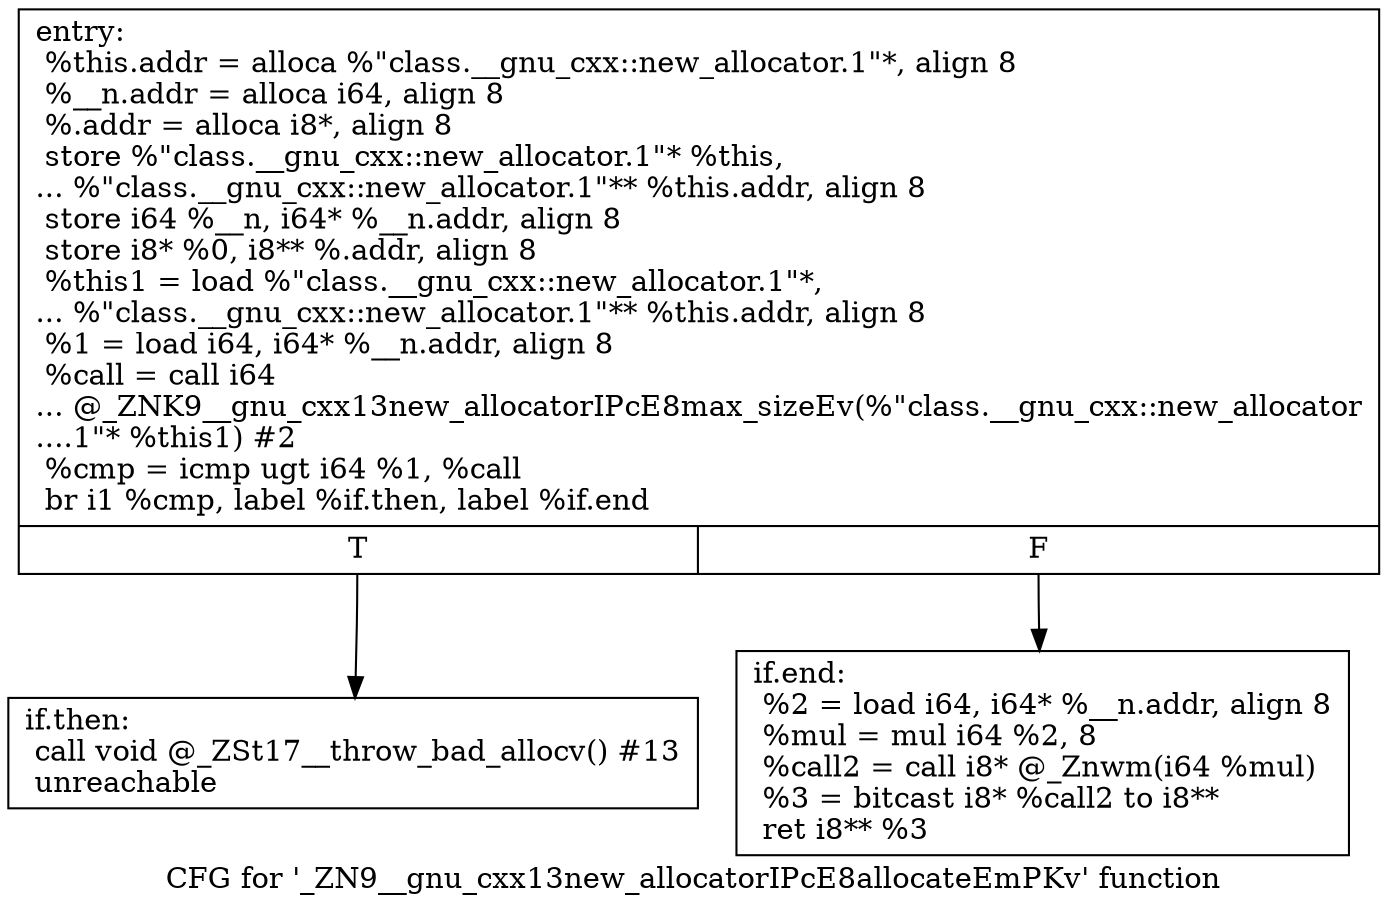 digraph "CFG for '_ZN9__gnu_cxx13new_allocatorIPcE8allocateEmPKv' function" {
	label="CFG for '_ZN9__gnu_cxx13new_allocatorIPcE8allocateEmPKv' function";

	Node0x6b5aa40 [shape=record,label="{entry:\l  %this.addr = alloca %\"class.__gnu_cxx::new_allocator.1\"*, align 8\l  %__n.addr = alloca i64, align 8\l  %.addr = alloca i8*, align 8\l  store %\"class.__gnu_cxx::new_allocator.1\"* %this,\l... %\"class.__gnu_cxx::new_allocator.1\"** %this.addr, align 8\l  store i64 %__n, i64* %__n.addr, align 8\l  store i8* %0, i8** %.addr, align 8\l  %this1 = load %\"class.__gnu_cxx::new_allocator.1\"*,\l... %\"class.__gnu_cxx::new_allocator.1\"** %this.addr, align 8\l  %1 = load i64, i64* %__n.addr, align 8\l  %call = call i64\l... @_ZNK9__gnu_cxx13new_allocatorIPcE8max_sizeEv(%\"class.__gnu_cxx::new_allocator\l....1\"* %this1) #2\l  %cmp = icmp ugt i64 %1, %call\l  br i1 %cmp, label %if.then, label %if.end\l|{<s0>T|<s1>F}}"];
	Node0x6b5aa40:s0 -> Node0x6b5b100;
	Node0x6b5aa40:s1 -> Node0x6b5b1d0;
	Node0x6b5b100 [shape=record,label="{if.then:                                          \l  call void @_ZSt17__throw_bad_allocv() #13\l  unreachable\l}"];
	Node0x6b5b1d0 [shape=record,label="{if.end:                                           \l  %2 = load i64, i64* %__n.addr, align 8\l  %mul = mul i64 %2, 8\l  %call2 = call i8* @_Znwm(i64 %mul)\l  %3 = bitcast i8* %call2 to i8**\l  ret i8** %3\l}"];
}
